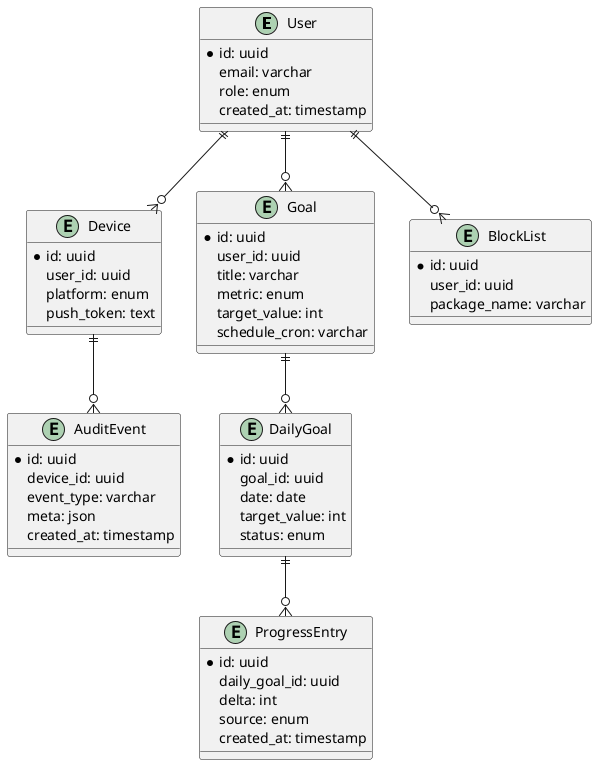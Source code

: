 @startuml er-diagram
entity User {
  *id: uuid
  email: varchar
  role: enum
  created_at: timestamp
}
entity Device {
  *id: uuid
  user_id: uuid
  platform: enum
  push_token: text
}
entity Goal {
  *id: uuid
  user_id: uuid
  title: varchar
  metric: enum
  target_value: int
  schedule_cron: varchar
}
entity DailyGoal {
  *id: uuid
  goal_id: uuid
  date: date
  target_value: int
  status: enum
}
entity ProgressEntry {
  *id: uuid
  daily_goal_id: uuid
  delta: int
  source: enum
  created_at: timestamp
}
entity BlockList {
  *id: uuid
  user_id: uuid
  package_name: varchar
}
entity AuditEvent {
  *id: uuid
  device_id: uuid
  event_type: varchar
  meta: json
  created_at: timestamp
}
User ||--o{ Device
User ||--o{ Goal
Goal ||--o{ DailyGoal
DailyGoal ||--o{ ProgressEntry
User ||--o{ BlockList
Device ||--o{ AuditEvent
@enduml